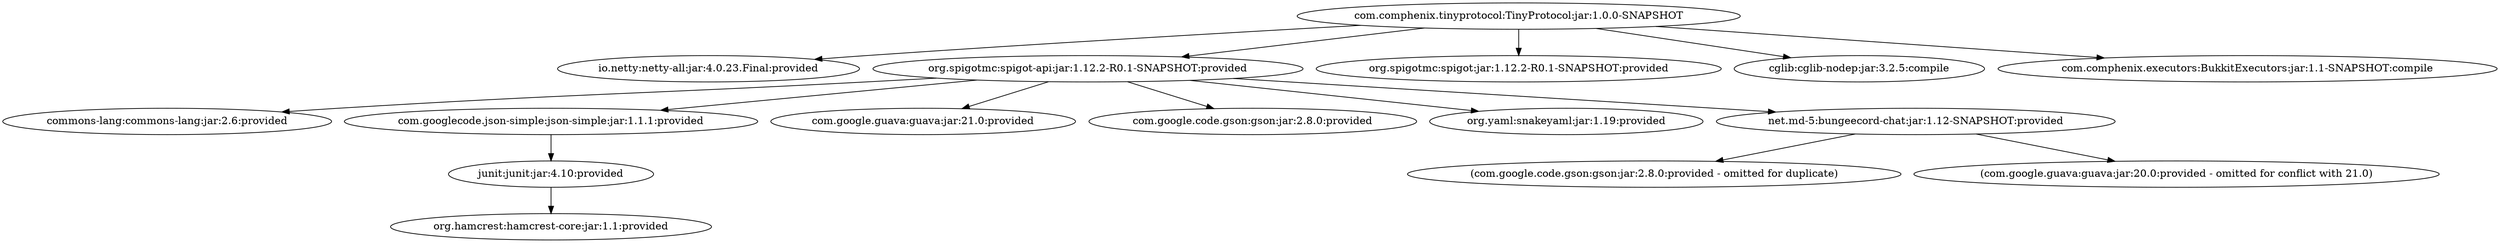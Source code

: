 digraph TinyProtocol {
	"com.comphenix.tinyprotocol:TinyProtocol:jar:1.0.0-SNAPSHOT" -> "io.netty:netty-all:jar:4.0.23.Final:provided" ; 
	"com.comphenix.tinyprotocol:TinyProtocol:jar:1.0.0-SNAPSHOT" -> "org.spigotmc:spigot-api:jar:1.12.2-R0.1-SNAPSHOT:provided" ; 
	"com.comphenix.tinyprotocol:TinyProtocol:jar:1.0.0-SNAPSHOT" -> "org.spigotmc:spigot:jar:1.12.2-R0.1-SNAPSHOT:provided" ; 
	"com.comphenix.tinyprotocol:TinyProtocol:jar:1.0.0-SNAPSHOT" -> "cglib:cglib-nodep:jar:3.2.5:compile" ; 
	"com.comphenix.tinyprotocol:TinyProtocol:jar:1.0.0-SNAPSHOT" -> "com.comphenix.executors:BukkitExecutors:jar:1.1-SNAPSHOT:compile" ; 
	"org.spigotmc:spigot-api:jar:1.12.2-R0.1-SNAPSHOT:provided" -> "commons-lang:commons-lang:jar:2.6:provided" ; 
	"org.spigotmc:spigot-api:jar:1.12.2-R0.1-SNAPSHOT:provided" -> "com.googlecode.json-simple:json-simple:jar:1.1.1:provided" ; 
	"org.spigotmc:spigot-api:jar:1.12.2-R0.1-SNAPSHOT:provided" -> "com.google.guava:guava:jar:21.0:provided" ; 
	"org.spigotmc:spigot-api:jar:1.12.2-R0.1-SNAPSHOT:provided" -> "com.google.code.gson:gson:jar:2.8.0:provided" ; 
	"org.spigotmc:spigot-api:jar:1.12.2-R0.1-SNAPSHOT:provided" -> "org.yaml:snakeyaml:jar:1.19:provided" ; 
	"org.spigotmc:spigot-api:jar:1.12.2-R0.1-SNAPSHOT:provided" -> "net.md-5:bungeecord-chat:jar:1.12-SNAPSHOT:provided" ; 
	"com.googlecode.json-simple:json-simple:jar:1.1.1:provided" -> "junit:junit:jar:4.10:provided" ; 
	"junit:junit:jar:4.10:provided" -> "org.hamcrest:hamcrest-core:jar:1.1:provided" ; 
	"net.md-5:bungeecord-chat:jar:1.12-SNAPSHOT:provided" -> "(com.google.code.gson:gson:jar:2.8.0:provided - omitted for duplicate)" ; 
	"net.md-5:bungeecord-chat:jar:1.12-SNAPSHOT:provided" -> "(com.google.guava:guava:jar:20.0:provided - omitted for conflict with 21.0)" ; 
}
